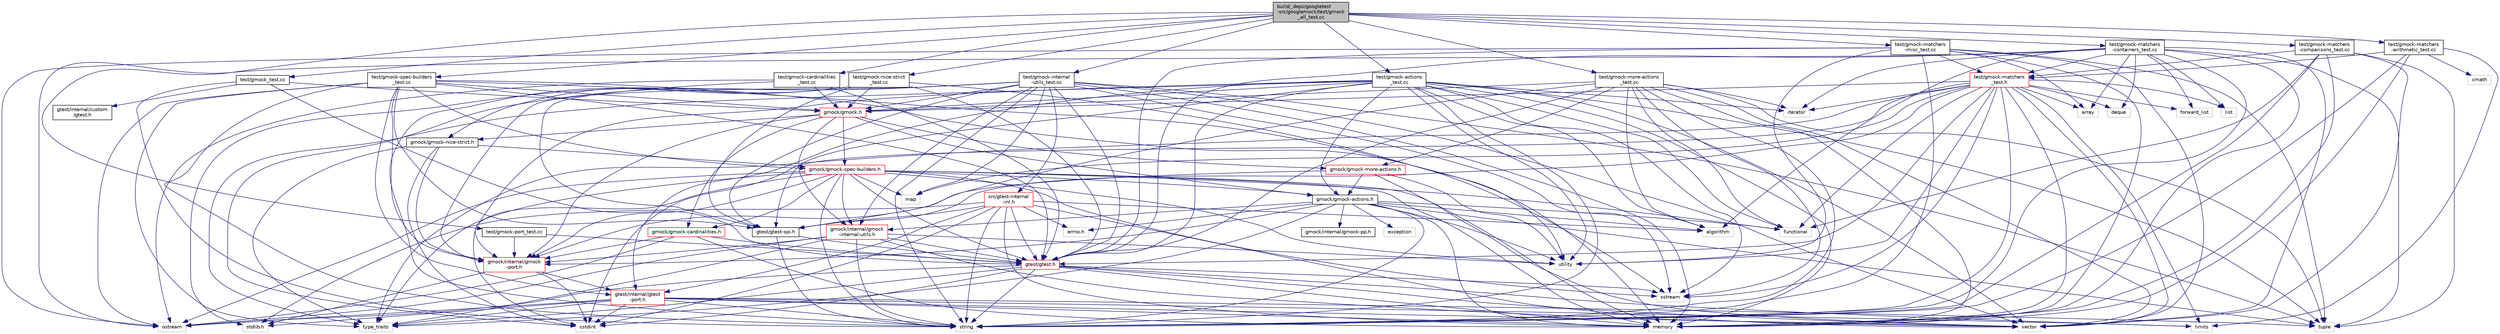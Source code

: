 digraph "build/_deps/googletest-src/googlemock/test/gmock_all_test.cc"
{
 // LATEX_PDF_SIZE
  edge [fontname="Helvetica",fontsize="10",labelfontname="Helvetica",labelfontsize="10"];
  node [fontname="Helvetica",fontsize="10",shape=record];
  Node1 [label="build/_deps/googletest\l-src/googlemock/test/gmock\l_all_test.cc",height=0.2,width=0.4,color="black", fillcolor="grey75", style="filled", fontcolor="black",tooltip=" "];
  Node1 -> Node2 [color="midnightblue",fontsize="10",style="solid"];
  Node2 [label="test/gmock-actions\l_test.cc",height=0.2,width=0.4,color="black", fillcolor="white", style="filled",URL="$gmock-actions__test_8cc.html",tooltip=" "];
  Node2 -> Node3 [color="midnightblue",fontsize="10",style="solid"];
  Node3 [label="gmock/gmock-actions.h",height=0.2,width=0.4,color="black", fillcolor="white", style="filled",URL="$gmock-actions_8h.html",tooltip=" "];
  Node3 -> Node4 [color="midnightblue",fontsize="10",style="solid"];
  Node4 [label="errno.h",height=0.2,width=0.4,color="grey75", fillcolor="white", style="filled",tooltip=" "];
  Node3 -> Node5 [color="midnightblue",fontsize="10",style="solid"];
  Node5 [label="algorithm",height=0.2,width=0.4,color="grey75", fillcolor="white", style="filled",tooltip=" "];
  Node3 -> Node6 [color="midnightblue",fontsize="10",style="solid"];
  Node6 [label="exception",height=0.2,width=0.4,color="grey75", fillcolor="white", style="filled",tooltip=" "];
  Node3 -> Node7 [color="midnightblue",fontsize="10",style="solid"];
  Node7 [label="functional",height=0.2,width=0.4,color="grey75", fillcolor="white", style="filled",tooltip=" "];
  Node3 -> Node8 [color="midnightblue",fontsize="10",style="solid"];
  Node8 [label="memory",height=0.2,width=0.4,color="grey75", fillcolor="white", style="filled",tooltip=" "];
  Node3 -> Node9 [color="midnightblue",fontsize="10",style="solid"];
  Node9 [label="string",height=0.2,width=0.4,color="grey75", fillcolor="white", style="filled",tooltip=" "];
  Node3 -> Node10 [color="midnightblue",fontsize="10",style="solid"];
  Node10 [label="tuple",height=0.2,width=0.4,color="grey75", fillcolor="white", style="filled",tooltip=" "];
  Node3 -> Node11 [color="midnightblue",fontsize="10",style="solid"];
  Node11 [label="type_traits",height=0.2,width=0.4,color="grey75", fillcolor="white", style="filled",tooltip=" "];
  Node3 -> Node12 [color="midnightblue",fontsize="10",style="solid"];
  Node12 [label="utility",height=0.2,width=0.4,color="grey75", fillcolor="white", style="filled",tooltip=" "];
  Node3 -> Node13 [color="midnightblue",fontsize="10",style="solid"];
  Node13 [label="gmock/internal/gmock\l-internal-utils.h",height=0.2,width=0.4,color="red", fillcolor="white", style="filled",URL="$gmock-internal-utils_8h.html",tooltip=" "];
  Node13 -> Node15 [color="midnightblue",fontsize="10",style="solid"];
  Node15 [label="ostream",height=0.2,width=0.4,color="grey75", fillcolor="white", style="filled",tooltip=" "];
  Node13 -> Node9 [color="midnightblue",fontsize="10",style="solid"];
  Node13 -> Node11 [color="midnightblue",fontsize="10",style="solid"];
  Node13 -> Node12 [color="midnightblue",fontsize="10",style="solid"];
  Node13 -> Node16 [color="midnightblue",fontsize="10",style="solid"];
  Node16 [label="vector",height=0.2,width=0.4,color="grey75", fillcolor="white", style="filled",tooltip=" "];
  Node13 -> Node17 [color="midnightblue",fontsize="10",style="solid"];
  Node17 [label="gmock/internal/gmock\l-port.h",height=0.2,width=0.4,color="red", fillcolor="white", style="filled",URL="$gmock-port_8h.html",tooltip=" "];
  Node17 -> Node19 [color="midnightblue",fontsize="10",style="solid"];
  Node19 [label="stdlib.h",height=0.2,width=0.4,color="grey75", fillcolor="white", style="filled",tooltip=" "];
  Node17 -> Node20 [color="midnightblue",fontsize="10",style="solid"];
  Node20 [label="cstdint",height=0.2,width=0.4,color="grey75", fillcolor="white", style="filled",tooltip=" "];
  Node17 -> Node23 [color="midnightblue",fontsize="10",style="solid"];
  Node23 [label="gtest/internal/gtest\l-port.h",height=0.2,width=0.4,color="red", fillcolor="white", style="filled",URL="$gtest-port_8h.html",tooltip=" "];
  Node23 -> Node19 [color="midnightblue",fontsize="10",style="solid"];
  Node23 -> Node20 [color="midnightblue",fontsize="10",style="solid"];
  Node23 -> Node29 [color="midnightblue",fontsize="10",style="solid"];
  Node29 [label="limits",height=0.2,width=0.4,color="grey75", fillcolor="white", style="filled",tooltip=" "];
  Node23 -> Node8 [color="midnightblue",fontsize="10",style="solid"];
  Node23 -> Node15 [color="midnightblue",fontsize="10",style="solid"];
  Node23 -> Node9 [color="midnightblue",fontsize="10",style="solid"];
  Node23 -> Node10 [color="midnightblue",fontsize="10",style="solid"];
  Node23 -> Node11 [color="midnightblue",fontsize="10",style="solid"];
  Node23 -> Node16 [color="midnightblue",fontsize="10",style="solid"];
  Node13 -> Node39 [color="midnightblue",fontsize="10",style="solid"];
  Node39 [label="gtest/gtest.h",height=0.2,width=0.4,color="red", fillcolor="white", style="filled",URL="$gtest_8h.html",tooltip=" "];
  Node39 -> Node20 [color="midnightblue",fontsize="10",style="solid"];
  Node39 -> Node29 [color="midnightblue",fontsize="10",style="solid"];
  Node39 -> Node8 [color="midnightblue",fontsize="10",style="solid"];
  Node39 -> Node15 [color="midnightblue",fontsize="10",style="solid"];
  Node39 -> Node42 [color="midnightblue",fontsize="10",style="solid"];
  Node42 [label="sstream",height=0.2,width=0.4,color="grey75", fillcolor="white", style="filled",tooltip=" "];
  Node39 -> Node9 [color="midnightblue",fontsize="10",style="solid"];
  Node39 -> Node11 [color="midnightblue",fontsize="10",style="solid"];
  Node39 -> Node16 [color="midnightblue",fontsize="10",style="solid"];
  Node3 -> Node17 [color="midnightblue",fontsize="10",style="solid"];
  Node3 -> Node67 [color="midnightblue",fontsize="10",style="solid"];
  Node67 [label="gmock/internal/gmock-pp.h",height=0.2,width=0.4,color="black", fillcolor="white", style="filled",URL="$gmock-pp_8h.html",tooltip=" "];
  Node2 -> Node5 [color="midnightblue",fontsize="10",style="solid"];
  Node2 -> Node7 [color="midnightblue",fontsize="10",style="solid"];
  Node2 -> Node58 [color="midnightblue",fontsize="10",style="solid"];
  Node58 [label="iterator",height=0.2,width=0.4,color="grey75", fillcolor="white", style="filled",tooltip=" "];
  Node2 -> Node8 [color="midnightblue",fontsize="10",style="solid"];
  Node2 -> Node42 [color="midnightblue",fontsize="10",style="solid"];
  Node2 -> Node9 [color="midnightblue",fontsize="10",style="solid"];
  Node2 -> Node10 [color="midnightblue",fontsize="10",style="solid"];
  Node2 -> Node11 [color="midnightblue",fontsize="10",style="solid"];
  Node2 -> Node12 [color="midnightblue",fontsize="10",style="solid"];
  Node2 -> Node16 [color="midnightblue",fontsize="10",style="solid"];
  Node2 -> Node68 [color="midnightblue",fontsize="10",style="solid"];
  Node68 [label="gmock/gmock.h",height=0.2,width=0.4,color="red", fillcolor="white", style="filled",URL="$gmock_8h.html",tooltip=" "];
  Node68 -> Node3 [color="midnightblue",fontsize="10",style="solid"];
  Node68 -> Node69 [color="midnightblue",fontsize="10",style="solid"];
  Node69 [label="gmock/gmock-cardinalities.h",height=0.2,width=0.4,color="red", fillcolor="white", style="filled",URL="$gmock-cardinalities_8h.html",tooltip=" "];
  Node69 -> Node8 [color="midnightblue",fontsize="10",style="solid"];
  Node69 -> Node15 [color="midnightblue",fontsize="10",style="solid"];
  Node69 -> Node17 [color="midnightblue",fontsize="10",style="solid"];
  Node69 -> Node39 [color="midnightblue",fontsize="10",style="solid"];
  Node68 -> Node78 [color="midnightblue",fontsize="10",style="solid"];
  Node78 [label="gmock/gmock-more-actions.h",height=0.2,width=0.4,color="red", fillcolor="white", style="filled",URL="$gmock-more-actions_8h.html",tooltip=" "];
  Node78 -> Node8 [color="midnightblue",fontsize="10",style="solid"];
  Node78 -> Node12 [color="midnightblue",fontsize="10",style="solid"];
  Node78 -> Node3 [color="midnightblue",fontsize="10",style="solid"];
  Node78 -> Node17 [color="midnightblue",fontsize="10",style="solid"];
  Node68 -> Node81 [color="midnightblue",fontsize="10",style="solid"];
  Node81 [label="gmock/gmock-nice-strict.h",height=0.2,width=0.4,color="black", fillcolor="white", style="filled",URL="$gmock-nice-strict_8h.html",tooltip=" "];
  Node81 -> Node20 [color="midnightblue",fontsize="10",style="solid"];
  Node81 -> Node11 [color="midnightblue",fontsize="10",style="solid"];
  Node81 -> Node72 [color="midnightblue",fontsize="10",style="solid"];
  Node72 [label="gmock/gmock-spec-builders.h",height=0.2,width=0.4,color="red", fillcolor="white", style="filled",URL="$gmock-spec-builders_8h.html",tooltip=" "];
  Node72 -> Node20 [color="midnightblue",fontsize="10",style="solid"];
  Node72 -> Node7 [color="midnightblue",fontsize="10",style="solid"];
  Node72 -> Node52 [color="midnightblue",fontsize="10",style="solid"];
  Node52 [label="map",height=0.2,width=0.4,color="grey75", fillcolor="white", style="filled",tooltip=" "];
  Node72 -> Node8 [color="midnightblue",fontsize="10",style="solid"];
  Node72 -> Node15 [color="midnightblue",fontsize="10",style="solid"];
  Node72 -> Node42 [color="midnightblue",fontsize="10",style="solid"];
  Node72 -> Node9 [color="midnightblue",fontsize="10",style="solid"];
  Node72 -> Node11 [color="midnightblue",fontsize="10",style="solid"];
  Node72 -> Node12 [color="midnightblue",fontsize="10",style="solid"];
  Node72 -> Node16 [color="midnightblue",fontsize="10",style="solid"];
  Node72 -> Node3 [color="midnightblue",fontsize="10",style="solid"];
  Node72 -> Node69 [color="midnightblue",fontsize="10",style="solid"];
  Node72 -> Node13 [color="midnightblue",fontsize="10",style="solid"];
  Node72 -> Node17 [color="midnightblue",fontsize="10",style="solid"];
  Node72 -> Node39 [color="midnightblue",fontsize="10",style="solid"];
  Node81 -> Node17 [color="midnightblue",fontsize="10",style="solid"];
  Node68 -> Node72 [color="midnightblue",fontsize="10",style="solid"];
  Node68 -> Node13 [color="midnightblue",fontsize="10",style="solid"];
  Node68 -> Node17 [color="midnightblue",fontsize="10",style="solid"];
  Node2 -> Node17 [color="midnightblue",fontsize="10",style="solid"];
  Node2 -> Node82 [color="midnightblue",fontsize="10",style="solid"];
  Node82 [label="gtest/gtest-spi.h",height=0.2,width=0.4,color="black", fillcolor="white", style="filled",URL="$gtest-spi_8h.html",tooltip=" "];
  Node82 -> Node9 [color="midnightblue",fontsize="10",style="solid"];
  Node82 -> Node39 [color="midnightblue",fontsize="10",style="solid"];
  Node2 -> Node39 [color="midnightblue",fontsize="10",style="solid"];
  Node2 -> Node23 [color="midnightblue",fontsize="10",style="solid"];
  Node1 -> Node83 [color="midnightblue",fontsize="10",style="solid"];
  Node83 [label="test/gmock-cardinalities\l_test.cc",height=0.2,width=0.4,color="black", fillcolor="white", style="filled",URL="$gmock-cardinalities__test_8cc.html",tooltip=" "];
  Node83 -> Node15 [color="midnightblue",fontsize="10",style="solid"];
  Node83 -> Node68 [color="midnightblue",fontsize="10",style="solid"];
  Node83 -> Node82 [color="midnightblue",fontsize="10",style="solid"];
  Node83 -> Node39 [color="midnightblue",fontsize="10",style="solid"];
  Node1 -> Node84 [color="midnightblue",fontsize="10",style="solid"];
  Node84 [label="test/gmock-internal\l-utils_test.cc",height=0.2,width=0.4,color="black", fillcolor="white", style="filled",URL="$gmock-internal-utils__test_8cc.html",tooltip=" "];
  Node84 -> Node13 [color="midnightblue",fontsize="10",style="solid"];
  Node84 -> Node19 [color="midnightblue",fontsize="10",style="solid"];
  Node84 -> Node20 [color="midnightblue",fontsize="10",style="solid"];
  Node84 -> Node52 [color="midnightblue",fontsize="10",style="solid"];
  Node84 -> Node8 [color="midnightblue",fontsize="10",style="solid"];
  Node84 -> Node42 [color="midnightblue",fontsize="10",style="solid"];
  Node84 -> Node9 [color="midnightblue",fontsize="10",style="solid"];
  Node84 -> Node10 [color="midnightblue",fontsize="10",style="solid"];
  Node84 -> Node16 [color="midnightblue",fontsize="10",style="solid"];
  Node84 -> Node68 [color="midnightblue",fontsize="10",style="solid"];
  Node84 -> Node17 [color="midnightblue",fontsize="10",style="solid"];
  Node84 -> Node82 [color="midnightblue",fontsize="10",style="solid"];
  Node84 -> Node39 [color="midnightblue",fontsize="10",style="solid"];
  Node84 -> Node85 [color="midnightblue",fontsize="10",style="solid"];
  Node85 [label="src/gtest-internal\l-inl.h",height=0.2,width=0.4,color="red", fillcolor="white", style="filled",URL="$gtest-internal-inl_8h.html",tooltip=" "];
  Node85 -> Node4 [color="midnightblue",fontsize="10",style="solid"];
  Node85 -> Node19 [color="midnightblue",fontsize="10",style="solid"];
  Node85 -> Node5 [color="midnightblue",fontsize="10",style="solid"];
  Node85 -> Node20 [color="midnightblue",fontsize="10",style="solid"];
  Node85 -> Node8 [color="midnightblue",fontsize="10",style="solid"];
  Node85 -> Node9 [color="midnightblue",fontsize="10",style="solid"];
  Node85 -> Node16 [color="midnightblue",fontsize="10",style="solid"];
  Node85 -> Node23 [color="midnightblue",fontsize="10",style="solid"];
  Node85 -> Node82 [color="midnightblue",fontsize="10",style="solid"];
  Node85 -> Node39 [color="midnightblue",fontsize="10",style="solid"];
  Node1 -> Node86 [color="midnightblue",fontsize="10",style="solid"];
  Node86 [label="test/gmock-matchers\l-arithmetic_test.cc",height=0.2,width=0.4,color="black", fillcolor="white", style="filled",URL="$gmock-matchers-arithmetic__test_8cc.html",tooltip=" "];
  Node86 -> Node74 [color="midnightblue",fontsize="10",style="solid"];
  Node74 [label="cmath",height=0.2,width=0.4,color="grey75", fillcolor="white", style="filled",tooltip=" "];
  Node86 -> Node29 [color="midnightblue",fontsize="10",style="solid"];
  Node86 -> Node8 [color="midnightblue",fontsize="10",style="solid"];
  Node86 -> Node9 [color="midnightblue",fontsize="10",style="solid"];
  Node86 -> Node87 [color="midnightblue",fontsize="10",style="solid"];
  Node87 [label="test/gmock-matchers\l_test.h",height=0.2,width=0.4,color="red", fillcolor="white", style="filled",URL="$gmock-matchers__test_8h.html",tooltip=" "];
  Node87 -> Node89 [color="midnightblue",fontsize="10",style="solid"];
  Node89 [label="array",height=0.2,width=0.4,color="grey75", fillcolor="white", style="filled",tooltip=" "];
  Node87 -> Node20 [color="midnightblue",fontsize="10",style="solid"];
  Node87 -> Node90 [color="midnightblue",fontsize="10",style="solid"];
  Node90 [label="deque",height=0.2,width=0.4,color="grey75", fillcolor="white", style="filled",tooltip=" "];
  Node87 -> Node91 [color="midnightblue",fontsize="10",style="solid"];
  Node91 [label="forward_list",height=0.2,width=0.4,color="grey75", fillcolor="white", style="filled",tooltip=" "];
  Node87 -> Node7 [color="midnightblue",fontsize="10",style="solid"];
  Node87 -> Node58 [color="midnightblue",fontsize="10",style="solid"];
  Node87 -> Node29 [color="midnightblue",fontsize="10",style="solid"];
  Node87 -> Node92 [color="midnightblue",fontsize="10",style="solid"];
  Node92 [label="list",height=0.2,width=0.4,color="grey75", fillcolor="white", style="filled",tooltip=" "];
  Node87 -> Node52 [color="midnightblue",fontsize="10",style="solid"];
  Node87 -> Node8 [color="midnightblue",fontsize="10",style="solid"];
  Node87 -> Node42 [color="midnightblue",fontsize="10",style="solid"];
  Node87 -> Node9 [color="midnightblue",fontsize="10",style="solid"];
  Node87 -> Node11 [color="midnightblue",fontsize="10",style="solid"];
  Node87 -> Node12 [color="midnightblue",fontsize="10",style="solid"];
  Node87 -> Node16 [color="midnightblue",fontsize="10",style="solid"];
  Node87 -> Node68 [color="midnightblue",fontsize="10",style="solid"];
  Node87 -> Node82 [color="midnightblue",fontsize="10",style="solid"];
  Node87 -> Node39 [color="midnightblue",fontsize="10",style="solid"];
  Node1 -> Node94 [color="midnightblue",fontsize="10",style="solid"];
  Node94 [label="test/gmock-matchers\l-comparisons_test.cc",height=0.2,width=0.4,color="black", fillcolor="white", style="filled",URL="$gmock-matchers-comparisons__test_8cc.html",tooltip=" "];
  Node94 -> Node7 [color="midnightblue",fontsize="10",style="solid"];
  Node94 -> Node8 [color="midnightblue",fontsize="10",style="solid"];
  Node94 -> Node9 [color="midnightblue",fontsize="10",style="solid"];
  Node94 -> Node10 [color="midnightblue",fontsize="10",style="solid"];
  Node94 -> Node16 [color="midnightblue",fontsize="10",style="solid"];
  Node94 -> Node87 [color="midnightblue",fontsize="10",style="solid"];
  Node1 -> Node95 [color="midnightblue",fontsize="10",style="solid"];
  Node95 [label="test/gmock-matchers\l-containers_test.cc",height=0.2,width=0.4,color="black", fillcolor="white", style="filled",URL="$gmock-matchers-containers__test_8cc.html",tooltip=" "];
  Node95 -> Node5 [color="midnightblue",fontsize="10",style="solid"];
  Node95 -> Node89 [color="midnightblue",fontsize="10",style="solid"];
  Node95 -> Node90 [color="midnightblue",fontsize="10",style="solid"];
  Node95 -> Node91 [color="midnightblue",fontsize="10",style="solid"];
  Node95 -> Node58 [color="midnightblue",fontsize="10",style="solid"];
  Node95 -> Node92 [color="midnightblue",fontsize="10",style="solid"];
  Node95 -> Node8 [color="midnightblue",fontsize="10",style="solid"];
  Node95 -> Node15 [color="midnightblue",fontsize="10",style="solid"];
  Node95 -> Node9 [color="midnightblue",fontsize="10",style="solid"];
  Node95 -> Node10 [color="midnightblue",fontsize="10",style="solid"];
  Node95 -> Node16 [color="midnightblue",fontsize="10",style="solid"];
  Node95 -> Node39 [color="midnightblue",fontsize="10",style="solid"];
  Node95 -> Node87 [color="midnightblue",fontsize="10",style="solid"];
  Node1 -> Node96 [color="midnightblue",fontsize="10",style="solid"];
  Node96 [label="test/gmock-matchers\l-misc_test.cc",height=0.2,width=0.4,color="black", fillcolor="white", style="filled",URL="$gmock-matchers-misc__test_8cc.html",tooltip=" "];
  Node96 -> Node89 [color="midnightblue",fontsize="10",style="solid"];
  Node96 -> Node8 [color="midnightblue",fontsize="10",style="solid"];
  Node96 -> Node15 [color="midnightblue",fontsize="10",style="solid"];
  Node96 -> Node9 [color="midnightblue",fontsize="10",style="solid"];
  Node96 -> Node10 [color="midnightblue",fontsize="10",style="solid"];
  Node96 -> Node12 [color="midnightblue",fontsize="10",style="solid"];
  Node96 -> Node16 [color="midnightblue",fontsize="10",style="solid"];
  Node96 -> Node39 [color="midnightblue",fontsize="10",style="solid"];
  Node96 -> Node87 [color="midnightblue",fontsize="10",style="solid"];
  Node1 -> Node97 [color="midnightblue",fontsize="10",style="solid"];
  Node97 [label="test/gmock-more-actions\l_test.cc",height=0.2,width=0.4,color="black", fillcolor="white", style="filled",URL="$gmock-more-actions__test_8cc.html",tooltip=" "];
  Node97 -> Node78 [color="midnightblue",fontsize="10",style="solid"];
  Node97 -> Node5 [color="midnightblue",fontsize="10",style="solid"];
  Node97 -> Node7 [color="midnightblue",fontsize="10",style="solid"];
  Node97 -> Node58 [color="midnightblue",fontsize="10",style="solid"];
  Node97 -> Node8 [color="midnightblue",fontsize="10",style="solid"];
  Node97 -> Node42 [color="midnightblue",fontsize="10",style="solid"];
  Node97 -> Node9 [color="midnightblue",fontsize="10",style="solid"];
  Node97 -> Node10 [color="midnightblue",fontsize="10",style="solid"];
  Node97 -> Node16 [color="midnightblue",fontsize="10",style="solid"];
  Node97 -> Node68 [color="midnightblue",fontsize="10",style="solid"];
  Node97 -> Node82 [color="midnightblue",fontsize="10",style="solid"];
  Node97 -> Node39 [color="midnightblue",fontsize="10",style="solid"];
  Node1 -> Node98 [color="midnightblue",fontsize="10",style="solid"];
  Node98 [label="test/gmock-nice-strict\l_test.cc",height=0.2,width=0.4,color="black", fillcolor="white", style="filled",URL="$gmock-nice-strict__test_8cc.html",tooltip=" "];
  Node98 -> Node81 [color="midnightblue",fontsize="10",style="solid"];
  Node98 -> Node9 [color="midnightblue",fontsize="10",style="solid"];
  Node98 -> Node12 [color="midnightblue",fontsize="10",style="solid"];
  Node98 -> Node68 [color="midnightblue",fontsize="10",style="solid"];
  Node98 -> Node82 [color="midnightblue",fontsize="10",style="solid"];
  Node98 -> Node39 [color="midnightblue",fontsize="10",style="solid"];
  Node1 -> Node99 [color="midnightblue",fontsize="10",style="solid"];
  Node99 [label="test/gmock-port_test.cc",height=0.2,width=0.4,color="black", fillcolor="white", style="filled",URL="$gmock-port__test_8cc.html",tooltip=" "];
  Node99 -> Node17 [color="midnightblue",fontsize="10",style="solid"];
  Node99 -> Node39 [color="midnightblue",fontsize="10",style="solid"];
  Node1 -> Node100 [color="midnightblue",fontsize="10",style="solid"];
  Node100 [label="test/gmock-spec-builders\l_test.cc",height=0.2,width=0.4,color="black", fillcolor="white", style="filled",URL="$gmock-spec-builders__test_8cc.html",tooltip=" "];
  Node100 -> Node72 [color="midnightblue",fontsize="10",style="solid"];
  Node100 -> Node8 [color="midnightblue",fontsize="10",style="solid"];
  Node100 -> Node15 [color="midnightblue",fontsize="10",style="solid"];
  Node100 -> Node42 [color="midnightblue",fontsize="10",style="solid"];
  Node100 -> Node9 [color="midnightblue",fontsize="10",style="solid"];
  Node100 -> Node11 [color="midnightblue",fontsize="10",style="solid"];
  Node100 -> Node68 [color="midnightblue",fontsize="10",style="solid"];
  Node100 -> Node17 [color="midnightblue",fontsize="10",style="solid"];
  Node100 -> Node82 [color="midnightblue",fontsize="10",style="solid"];
  Node100 -> Node39 [color="midnightblue",fontsize="10",style="solid"];
  Node100 -> Node23 [color="midnightblue",fontsize="10",style="solid"];
  Node1 -> Node101 [color="midnightblue",fontsize="10",style="solid"];
  Node101 [label="test/gmock_test.cc",height=0.2,width=0.4,color="black", fillcolor="white", style="filled",URL="$gmock__test_8cc.html",tooltip=" "];
  Node101 -> Node68 [color="midnightblue",fontsize="10",style="solid"];
  Node101 -> Node9 [color="midnightblue",fontsize="10",style="solid"];
  Node101 -> Node39 [color="midnightblue",fontsize="10",style="solid"];
  Node101 -> Node102 [color="midnightblue",fontsize="10",style="solid"];
  Node102 [label="gtest/internal/custom\l/gtest.h",height=0.2,width=0.4,color="black", fillcolor="white", style="filled",URL="$internal_2custom_2gtest_8h.html",tooltip=" "];
}
